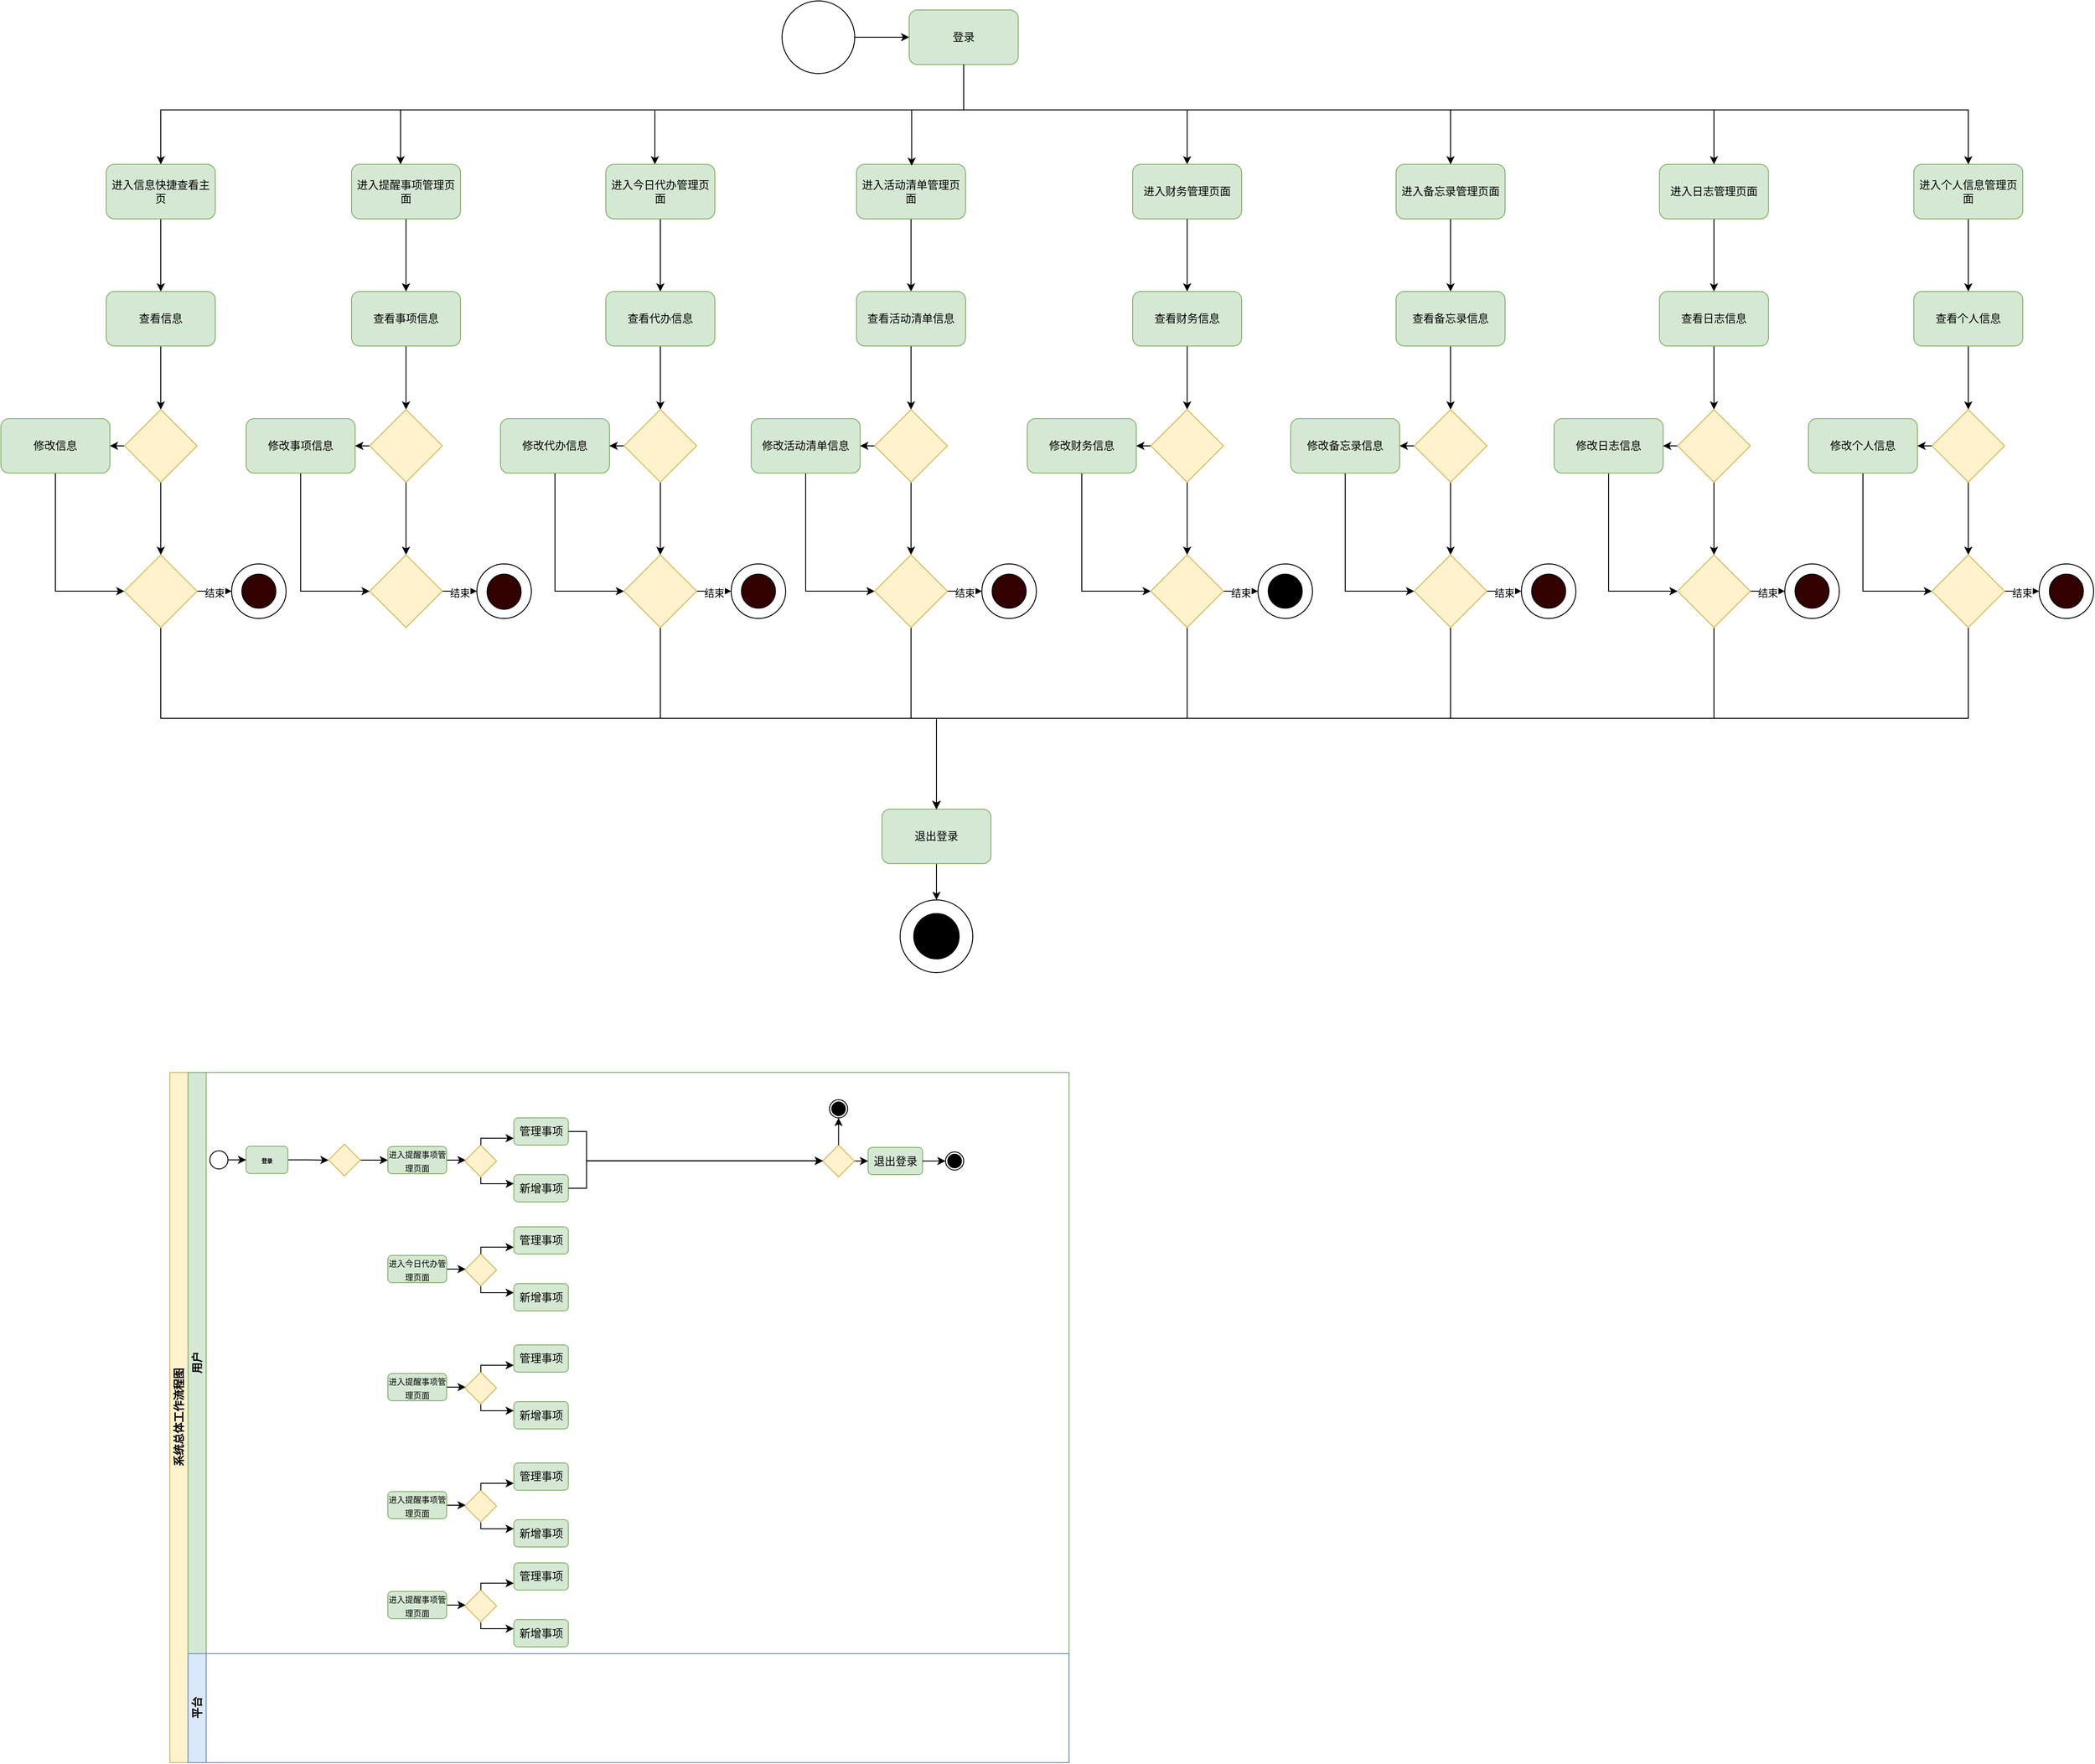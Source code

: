 <mxfile version="24.2.1" type="github">
  <diagram id="prtHgNgQTEPvFCAcTncT" name="Page-1">
    <mxGraphModel dx="656" dy="331" grid="1" gridSize="10" guides="1" tooltips="1" connect="0" arrows="1" fold="1" page="1" pageScale="1" pageWidth="827" pageHeight="1169" math="0" shadow="0">
      <root>
        <mxCell id="0" />
        <mxCell id="1" parent="0" />
        <mxCell id="wS6vwOR5j8B-GNVdcnLV-2" value="&lt;span style=&quot;color: rgb(38, 38, 38); font-family: &amp;quot;Chinese Quote&amp;quot;, -apple-system, BlinkMacSystemFont, &amp;quot;Segoe UI&amp;quot;, Roboto, &amp;quot;PingFang SC&amp;quot;, &amp;quot;Hiragino Sans GB&amp;quot;, &amp;quot;Microsoft YaHei&amp;quot;, &amp;quot;Helvetica Neue&amp;quot;, Helvetica, Arial, sans-serif; font-size: 14px; font-style: normal; font-variant-ligatures: normal; font-variant-caps: normal; font-weight: 400; letter-spacing: normal; orphans: 2; text-align: start; text-indent: 0px; text-transform: none; widows: 2; word-spacing: 0px; -webkit-text-stroke-width: 0px; white-space: normal; text-decoration-thickness: initial; text-decoration-style: initial; text-decoration-color: initial; display: inline !important; float: none;&quot;&gt;&lt;/span&gt;" style="text;whiteSpace=wrap;html=1;" parent="1" vertex="1">
          <mxGeometry x="670" y="140" width="30" height="20" as="geometry" />
        </mxCell>
        <mxCell id="wS6vwOR5j8B-GNVdcnLV-8" value="" style="edgeStyle=orthogonalEdgeStyle;rounded=0;orthogonalLoop=1;jettySize=auto;html=1;" parent="1" source="wS6vwOR5j8B-GNVdcnLV-4" target="wS6vwOR5j8B-GNVdcnLV-7" edge="1">
          <mxGeometry relative="1" as="geometry" />
        </mxCell>
        <mxCell id="wS6vwOR5j8B-GNVdcnLV-4" value="" style="ellipse;whiteSpace=wrap;html=1;aspect=fixed;" parent="1" vertex="1">
          <mxGeometry x="860" y="40" width="80" height="80" as="geometry" />
        </mxCell>
        <mxCell id="wS6vwOR5j8B-GNVdcnLV-50" style="edgeStyle=orthogonalEdgeStyle;rounded=0;orthogonalLoop=1;jettySize=auto;html=1;exitX=0.5;exitY=1;exitDx=0;exitDy=0;" parent="1" source="wS6vwOR5j8B-GNVdcnLV-7" target="wS6vwOR5j8B-GNVdcnLV-33" edge="1">
          <mxGeometry relative="1" as="geometry">
            <Array as="points">
              <mxPoint x="1060" y="160" />
              <mxPoint x="440" y="160" />
            </Array>
          </mxGeometry>
        </mxCell>
        <mxCell id="wS6vwOR5j8B-GNVdcnLV-180" style="edgeStyle=orthogonalEdgeStyle;rounded=0;orthogonalLoop=1;jettySize=auto;html=1;exitX=0.5;exitY=1;exitDx=0;exitDy=0;" parent="1" source="wS6vwOR5j8B-GNVdcnLV-7" target="wS6vwOR5j8B-GNVdcnLV-9" edge="1">
          <mxGeometry relative="1" as="geometry">
            <Array as="points">
              <mxPoint x="1060" y="160" />
              <mxPoint x="176" y="160" />
            </Array>
          </mxGeometry>
        </mxCell>
        <mxCell id="6IFdjQp1csUlXMz1_ElO-15" style="edgeStyle=orthogonalEdgeStyle;rounded=0;orthogonalLoop=1;jettySize=auto;html=1;" parent="1" source="wS6vwOR5j8B-GNVdcnLV-7" target="wS6vwOR5j8B-GNVdcnLV-147" edge="1">
          <mxGeometry relative="1" as="geometry">
            <Array as="points">
              <mxPoint x="1060" y="160" />
              <mxPoint x="720" y="160" />
            </Array>
          </mxGeometry>
        </mxCell>
        <mxCell id="6IFdjQp1csUlXMz1_ElO-17" style="edgeStyle=orthogonalEdgeStyle;rounded=0;orthogonalLoop=1;jettySize=auto;html=1;" parent="1" source="wS6vwOR5j8B-GNVdcnLV-7" target="wS6vwOR5j8B-GNVdcnLV-150" edge="1">
          <mxGeometry relative="1" as="geometry">
            <Array as="points">
              <mxPoint x="1060" y="160" />
              <mxPoint x="1306" y="160" />
            </Array>
          </mxGeometry>
        </mxCell>
        <mxCell id="6IFdjQp1csUlXMz1_ElO-18" style="edgeStyle=orthogonalEdgeStyle;rounded=0;orthogonalLoop=1;jettySize=auto;html=1;" parent="1" source="wS6vwOR5j8B-GNVdcnLV-7" target="wS6vwOR5j8B-GNVdcnLV-151" edge="1">
          <mxGeometry relative="1" as="geometry">
            <Array as="points">
              <mxPoint x="1060" y="160" />
              <mxPoint x="1596" y="160" />
            </Array>
          </mxGeometry>
        </mxCell>
        <mxCell id="6IFdjQp1csUlXMz1_ElO-19" style="edgeStyle=orthogonalEdgeStyle;rounded=0;orthogonalLoop=1;jettySize=auto;html=1;" parent="1" source="wS6vwOR5j8B-GNVdcnLV-7" target="wS6vwOR5j8B-GNVdcnLV-152" edge="1">
          <mxGeometry relative="1" as="geometry">
            <Array as="points">
              <mxPoint x="1060" y="160" />
              <mxPoint x="1886" y="160" />
            </Array>
          </mxGeometry>
        </mxCell>
        <mxCell id="6IFdjQp1csUlXMz1_ElO-20" style="edgeStyle=orthogonalEdgeStyle;rounded=0;orthogonalLoop=1;jettySize=auto;html=1;" parent="1" source="wS6vwOR5j8B-GNVdcnLV-7" target="wS6vwOR5j8B-GNVdcnLV-153" edge="1">
          <mxGeometry relative="1" as="geometry">
            <Array as="points">
              <mxPoint x="1060" y="160" />
              <mxPoint x="2166" y="160" />
            </Array>
          </mxGeometry>
        </mxCell>
        <mxCell id="wS6vwOR5j8B-GNVdcnLV-7" value="登录" style="rounded=1;whiteSpace=wrap;html=1;fillColor=#d5e8d4;strokeColor=#82b366;" parent="1" vertex="1">
          <mxGeometry x="1000" y="50" width="120" height="60" as="geometry" />
        </mxCell>
        <mxCell id="wS6vwOR5j8B-GNVdcnLV-12" value="" style="edgeStyle=orthogonalEdgeStyle;rounded=0;orthogonalLoop=1;jettySize=auto;html=1;" parent="1" source="wS6vwOR5j8B-GNVdcnLV-9" target="wS6vwOR5j8B-GNVdcnLV-11" edge="1">
          <mxGeometry relative="1" as="geometry" />
        </mxCell>
        <mxCell id="wS6vwOR5j8B-GNVdcnLV-9" value="进入信息快捷查看主页" style="rounded=1;whiteSpace=wrap;html=1;fillColor=#d5e8d4;strokeColor=#82b366;" parent="1" vertex="1">
          <mxGeometry x="116" y="220" width="120" height="60" as="geometry" />
        </mxCell>
        <mxCell id="wS6vwOR5j8B-GNVdcnLV-22" value="" style="edgeStyle=orthogonalEdgeStyle;rounded=0;orthogonalLoop=1;jettySize=auto;html=1;entryX=0.5;entryY=0;entryDx=0;entryDy=0;" parent="1" source="wS6vwOR5j8B-GNVdcnLV-11" target="wS6vwOR5j8B-GNVdcnLV-30" edge="1">
          <mxGeometry relative="1" as="geometry">
            <mxPoint x="176" y="490" as="targetPoint" />
          </mxGeometry>
        </mxCell>
        <mxCell id="wS6vwOR5j8B-GNVdcnLV-11" value="查看信息" style="whiteSpace=wrap;html=1;rounded=1;fillColor=#d5e8d4;strokeColor=#82b366;" parent="1" vertex="1">
          <mxGeometry x="116" y="360" width="120" height="60" as="geometry" />
        </mxCell>
        <mxCell id="6IFdjQp1csUlXMz1_ElO-2" value="" style="edgeStyle=orthogonalEdgeStyle;rounded=0;orthogonalLoop=1;jettySize=auto;html=1;" parent="1" source="wS6vwOR5j8B-GNVdcnLV-30" target="6IFdjQp1csUlXMz1_ElO-1" edge="1">
          <mxGeometry relative="1" as="geometry" />
        </mxCell>
        <mxCell id="6IFdjQp1csUlXMz1_ElO-6" value="" style="edgeStyle=orthogonalEdgeStyle;rounded=0;orthogonalLoop=1;jettySize=auto;html=1;" parent="1" source="wS6vwOR5j8B-GNVdcnLV-30" target="wS6vwOR5j8B-GNVdcnLV-175" edge="1">
          <mxGeometry relative="1" as="geometry" />
        </mxCell>
        <mxCell id="wS6vwOR5j8B-GNVdcnLV-30" value="" style="rhombus;whiteSpace=wrap;html=1;fillColor=#fff2cc;strokeColor=#d6b656;" parent="1" vertex="1">
          <mxGeometry x="136" y="490" width="80" height="80" as="geometry" />
        </mxCell>
        <mxCell id="6IFdjQp1csUlXMz1_ElO-128" value="" style="edgeStyle=orthogonalEdgeStyle;rounded=0;orthogonalLoop=1;jettySize=auto;html=1;" parent="1" source="wS6vwOR5j8B-GNVdcnLV-33" target="6IFdjQp1csUlXMz1_ElO-22" edge="1">
          <mxGeometry relative="1" as="geometry" />
        </mxCell>
        <mxCell id="wS6vwOR5j8B-GNVdcnLV-33" value="进入提醒事项管理页面" style="rounded=1;whiteSpace=wrap;html=1;fillColor=#d5e8d4;strokeColor=#82b366;" parent="1" vertex="1">
          <mxGeometry x="386" y="220" width="120" height="60" as="geometry" />
        </mxCell>
        <mxCell id="6IFdjQp1csUlXMz1_ElO-129" value="" style="edgeStyle=orthogonalEdgeStyle;rounded=0;orthogonalLoop=1;jettySize=auto;html=1;" parent="1" source="wS6vwOR5j8B-GNVdcnLV-147" target="6IFdjQp1csUlXMz1_ElO-44" edge="1">
          <mxGeometry relative="1" as="geometry" />
        </mxCell>
        <mxCell id="wS6vwOR5j8B-GNVdcnLV-147" value="进入今日代办管理页面" style="rounded=1;whiteSpace=wrap;html=1;fillColor=#d5e8d4;strokeColor=#82b366;" parent="1" vertex="1">
          <mxGeometry x="666" y="220" width="120" height="60" as="geometry" />
        </mxCell>
        <mxCell id="6IFdjQp1csUlXMz1_ElO-130" value="" style="edgeStyle=orthogonalEdgeStyle;rounded=0;orthogonalLoop=1;jettySize=auto;html=1;" parent="1" source="wS6vwOR5j8B-GNVdcnLV-149" target="6IFdjQp1csUlXMz1_ElO-57" edge="1">
          <mxGeometry relative="1" as="geometry" />
        </mxCell>
        <mxCell id="wS6vwOR5j8B-GNVdcnLV-149" value="进入活动清单管理页面" style="rounded=1;whiteSpace=wrap;html=1;fillColor=#d5e8d4;strokeColor=#82b366;" parent="1" vertex="1">
          <mxGeometry x="942" y="220" width="120" height="60" as="geometry" />
        </mxCell>
        <mxCell id="6IFdjQp1csUlXMz1_ElO-131" value="" style="edgeStyle=orthogonalEdgeStyle;rounded=0;orthogonalLoop=1;jettySize=auto;html=1;" parent="1" source="wS6vwOR5j8B-GNVdcnLV-150" target="6IFdjQp1csUlXMz1_ElO-70" edge="1">
          <mxGeometry relative="1" as="geometry" />
        </mxCell>
        <mxCell id="wS6vwOR5j8B-GNVdcnLV-150" value="进入财务管理页面" style="rounded=1;whiteSpace=wrap;html=1;fillColor=#d5e8d4;strokeColor=#82b366;" parent="1" vertex="1">
          <mxGeometry x="1246" y="220" width="120" height="60" as="geometry" />
        </mxCell>
        <mxCell id="6IFdjQp1csUlXMz1_ElO-132" value="" style="edgeStyle=orthogonalEdgeStyle;rounded=0;orthogonalLoop=1;jettySize=auto;html=1;" parent="1" source="wS6vwOR5j8B-GNVdcnLV-151" target="6IFdjQp1csUlXMz1_ElO-83" edge="1">
          <mxGeometry relative="1" as="geometry" />
        </mxCell>
        <mxCell id="wS6vwOR5j8B-GNVdcnLV-151" value="进入备忘录管理页面" style="rounded=1;whiteSpace=wrap;html=1;fillColor=#d5e8d4;strokeColor=#82b366;" parent="1" vertex="1">
          <mxGeometry x="1536" y="220" width="120" height="60" as="geometry" />
        </mxCell>
        <mxCell id="6IFdjQp1csUlXMz1_ElO-133" value="" style="edgeStyle=orthogonalEdgeStyle;rounded=0;orthogonalLoop=1;jettySize=auto;html=1;" parent="1" source="wS6vwOR5j8B-GNVdcnLV-152" target="6IFdjQp1csUlXMz1_ElO-96" edge="1">
          <mxGeometry relative="1" as="geometry" />
        </mxCell>
        <mxCell id="wS6vwOR5j8B-GNVdcnLV-152" value="进入日志管理页面" style="rounded=1;whiteSpace=wrap;html=1;fillColor=#d5e8d4;strokeColor=#82b366;" parent="1" vertex="1">
          <mxGeometry x="1826" y="220" width="120" height="60" as="geometry" />
        </mxCell>
        <mxCell id="6IFdjQp1csUlXMz1_ElO-134" value="" style="edgeStyle=orthogonalEdgeStyle;rounded=0;orthogonalLoop=1;jettySize=auto;html=1;" parent="1" source="wS6vwOR5j8B-GNVdcnLV-153" target="6IFdjQp1csUlXMz1_ElO-109" edge="1">
          <mxGeometry relative="1" as="geometry" />
        </mxCell>
        <mxCell id="wS6vwOR5j8B-GNVdcnLV-153" value="进入个人信息管理页面" style="rounded=1;whiteSpace=wrap;html=1;fillColor=#d5e8d4;strokeColor=#82b366;" parent="1" vertex="1">
          <mxGeometry x="2106" y="220" width="120" height="60" as="geometry" />
        </mxCell>
        <mxCell id="wS6vwOR5j8B-GNVdcnLV-158" value="" style="edgeStyle=orthogonalEdgeStyle;rounded=0;orthogonalLoop=1;jettySize=auto;html=1;entryX=0.5;entryY=0;entryDx=0;entryDy=0;" parent="1" source="wS6vwOR5j8B-GNVdcnLV-154" target="wS6vwOR5j8B-GNVdcnLV-156" edge="1">
          <mxGeometry relative="1" as="geometry" />
        </mxCell>
        <mxCell id="wS6vwOR5j8B-GNVdcnLV-154" value="退出登录" style="rounded=1;whiteSpace=wrap;html=1;fillColor=#d5e8d4;strokeColor=#82b366;" parent="1" vertex="1">
          <mxGeometry x="970" y="930" width="120" height="60" as="geometry" />
        </mxCell>
        <mxCell id="wS6vwOR5j8B-GNVdcnLV-155" value="" style="group" parent="1" vertex="1" connectable="0">
          <mxGeometry x="990" y="1030" width="80" height="80" as="geometry" />
        </mxCell>
        <mxCell id="wS6vwOR5j8B-GNVdcnLV-156" value="" style="ellipse;whiteSpace=wrap;html=1;rounded=1;" parent="wS6vwOR5j8B-GNVdcnLV-155" vertex="1">
          <mxGeometry width="80" height="80" as="geometry" />
        </mxCell>
        <mxCell id="wS6vwOR5j8B-GNVdcnLV-157" value="" style="ellipse;whiteSpace=wrap;html=1;rounded=1;fillColor=#000000;" parent="wS6vwOR5j8B-GNVdcnLV-155" vertex="1">
          <mxGeometry x="15" y="15" width="50" height="50" as="geometry" />
        </mxCell>
        <mxCell id="wS6vwOR5j8B-GNVdcnLV-174" value="" style="edgeStyle=orthogonalEdgeStyle;rounded=0;orthogonalLoop=1;jettySize=auto;html=1;" parent="1" source="wS6vwOR5j8B-GNVdcnLV-175" target="wS6vwOR5j8B-GNVdcnLV-176" edge="1">
          <mxGeometry relative="1" as="geometry" />
        </mxCell>
        <mxCell id="wS6vwOR5j8B-GNVdcnLV-182" value="结束" style="edgeLabel;html=1;align=center;verticalAlign=middle;resizable=0;points=[];" parent="wS6vwOR5j8B-GNVdcnLV-174" vertex="1" connectable="0">
          <mxGeometry x="-0.11" y="-2" relative="1" as="geometry">
            <mxPoint as="offset" />
          </mxGeometry>
        </mxCell>
        <mxCell id="wS6vwOR5j8B-GNVdcnLV-179" style="edgeStyle=orthogonalEdgeStyle;rounded=0;orthogonalLoop=1;jettySize=auto;html=1;exitX=0.5;exitY=1;exitDx=0;exitDy=0;" parent="1" source="wS6vwOR5j8B-GNVdcnLV-175" target="wS6vwOR5j8B-GNVdcnLV-154" edge="1">
          <mxGeometry relative="1" as="geometry">
            <mxPoint x="176" y="850" as="sourcePoint" />
          </mxGeometry>
        </mxCell>
        <mxCell id="6IFdjQp1csUlXMz1_ElO-13" style="edgeStyle=orthogonalEdgeStyle;rounded=0;orthogonalLoop=1;jettySize=auto;html=1;startArrow=classic;startFill=1;endArrow=none;endFill=0;" parent="1" source="wS6vwOR5j8B-GNVdcnLV-175" target="6IFdjQp1csUlXMz1_ElO-1" edge="1">
          <mxGeometry relative="1" as="geometry" />
        </mxCell>
        <mxCell id="wS6vwOR5j8B-GNVdcnLV-175" value="" style="rhombus;whiteSpace=wrap;html=1;fillColor=#fff2cc;strokeColor=#d6b656;" parent="1" vertex="1">
          <mxGeometry x="136" y="650" width="80" height="80" as="geometry" />
        </mxCell>
        <mxCell id="wS6vwOR5j8B-GNVdcnLV-176" value="" style="group;movable=1;resizable=1;rotatable=1;deletable=1;editable=1;locked=0;connectable=1;" parent="1" vertex="1" connectable="0">
          <mxGeometry x="254" y="660" width="60" height="60" as="geometry" />
        </mxCell>
        <mxCell id="wS6vwOR5j8B-GNVdcnLV-177" value="" style="ellipse;whiteSpace=wrap;html=1;rounded=1;movable=0;resizable=0;rotatable=0;deletable=0;editable=0;locked=1;connectable=0;" parent="wS6vwOR5j8B-GNVdcnLV-176" vertex="1">
          <mxGeometry width="60" height="60" as="geometry" />
        </mxCell>
        <mxCell id="wS6vwOR5j8B-GNVdcnLV-178" value="" style="ellipse;whiteSpace=wrap;html=1;rounded=1;movable=1;resizable=1;rotatable=1;deletable=1;editable=1;locked=0;connectable=1;fillColor=#330000;" parent="wS6vwOR5j8B-GNVdcnLV-176" vertex="1">
          <mxGeometry x="11.25" y="11.25" width="37.5" height="37.5" as="geometry" />
        </mxCell>
        <mxCell id="6IFdjQp1csUlXMz1_ElO-1" value="修改信息" style="rounded=1;whiteSpace=wrap;html=1;fillColor=#d5e8d4;strokeColor=#82b366;" parent="1" vertex="1">
          <mxGeometry y="500" width="120" height="60" as="geometry" />
        </mxCell>
        <mxCell id="6IFdjQp1csUlXMz1_ElO-16" style="edgeStyle=orthogonalEdgeStyle;rounded=0;orthogonalLoop=1;jettySize=auto;html=1;entryX=0.506;entryY=0.026;entryDx=0;entryDy=0;entryPerimeter=0;" parent="1" source="wS6vwOR5j8B-GNVdcnLV-7" target="wS6vwOR5j8B-GNVdcnLV-149" edge="1">
          <mxGeometry relative="1" as="geometry">
            <Array as="points">
              <mxPoint x="1060" y="160" />
              <mxPoint x="1003" y="160" />
            </Array>
          </mxGeometry>
        </mxCell>
        <mxCell id="6IFdjQp1csUlXMz1_ElO-21" value="" style="edgeStyle=orthogonalEdgeStyle;rounded=0;orthogonalLoop=1;jettySize=auto;html=1;entryX=0.5;entryY=0;entryDx=0;entryDy=0;" parent="1" source="6IFdjQp1csUlXMz1_ElO-22" target="6IFdjQp1csUlXMz1_ElO-25" edge="1">
          <mxGeometry relative="1" as="geometry">
            <mxPoint x="446" y="490" as="targetPoint" />
          </mxGeometry>
        </mxCell>
        <mxCell id="6IFdjQp1csUlXMz1_ElO-22" value="查看事项信息" style="whiteSpace=wrap;html=1;rounded=1;fillColor=#d5e8d4;strokeColor=#82b366;" parent="1" vertex="1">
          <mxGeometry x="386" y="360" width="120" height="60" as="geometry" />
        </mxCell>
        <mxCell id="6IFdjQp1csUlXMz1_ElO-23" value="" style="edgeStyle=orthogonalEdgeStyle;rounded=0;orthogonalLoop=1;jettySize=auto;html=1;" parent="1" source="6IFdjQp1csUlXMz1_ElO-25" target="6IFdjQp1csUlXMz1_ElO-33" edge="1">
          <mxGeometry relative="1" as="geometry" />
        </mxCell>
        <mxCell id="6IFdjQp1csUlXMz1_ElO-24" value="" style="edgeStyle=orthogonalEdgeStyle;rounded=0;orthogonalLoop=1;jettySize=auto;html=1;" parent="1" source="6IFdjQp1csUlXMz1_ElO-25" target="6IFdjQp1csUlXMz1_ElO-29" edge="1">
          <mxGeometry relative="1" as="geometry" />
        </mxCell>
        <mxCell id="6IFdjQp1csUlXMz1_ElO-25" value="" style="rhombus;whiteSpace=wrap;html=1;fillColor=#fff2cc;strokeColor=#d6b656;" parent="1" vertex="1">
          <mxGeometry x="406" y="490" width="80" height="80" as="geometry" />
        </mxCell>
        <mxCell id="6IFdjQp1csUlXMz1_ElO-26" value="" style="edgeStyle=orthogonalEdgeStyle;rounded=0;orthogonalLoop=1;jettySize=auto;html=1;" parent="1" source="6IFdjQp1csUlXMz1_ElO-29" target="6IFdjQp1csUlXMz1_ElO-30" edge="1">
          <mxGeometry relative="1" as="geometry" />
        </mxCell>
        <mxCell id="6IFdjQp1csUlXMz1_ElO-27" value="结束" style="edgeLabel;html=1;align=center;verticalAlign=middle;resizable=0;points=[];" parent="6IFdjQp1csUlXMz1_ElO-26" vertex="1" connectable="0">
          <mxGeometry x="-0.11" y="-2" relative="1" as="geometry">
            <mxPoint as="offset" />
          </mxGeometry>
        </mxCell>
        <mxCell id="6IFdjQp1csUlXMz1_ElO-28" style="edgeStyle=orthogonalEdgeStyle;rounded=0;orthogonalLoop=1;jettySize=auto;html=1;startArrow=classic;startFill=1;endArrow=none;endFill=0;" parent="1" source="6IFdjQp1csUlXMz1_ElO-29" target="6IFdjQp1csUlXMz1_ElO-33" edge="1">
          <mxGeometry relative="1" as="geometry" />
        </mxCell>
        <mxCell id="6IFdjQp1csUlXMz1_ElO-29" value="" style="rhombus;whiteSpace=wrap;html=1;fillColor=#fff2cc;strokeColor=#d6b656;" parent="1" vertex="1">
          <mxGeometry x="406" y="650" width="80" height="80" as="geometry" />
        </mxCell>
        <mxCell id="6IFdjQp1csUlXMz1_ElO-30" value="" style="group;movable=1;resizable=1;rotatable=1;deletable=1;editable=1;locked=0;connectable=1;" parent="1" vertex="1" connectable="0">
          <mxGeometry x="524" y="660" width="60" height="60" as="geometry" />
        </mxCell>
        <mxCell id="6IFdjQp1csUlXMz1_ElO-31" value="" style="ellipse;whiteSpace=wrap;html=1;rounded=1;movable=0;resizable=0;rotatable=0;deletable=0;editable=0;locked=1;connectable=0;" parent="6IFdjQp1csUlXMz1_ElO-30" vertex="1">
          <mxGeometry width="60" height="60" as="geometry" />
        </mxCell>
        <mxCell id="6IFdjQp1csUlXMz1_ElO-32" value="" style="ellipse;whiteSpace=wrap;html=1;rounded=1;movable=1;resizable=1;rotatable=1;deletable=1;editable=1;locked=0;connectable=1;fillColor=#330000;" parent="6IFdjQp1csUlXMz1_ElO-30" vertex="1">
          <mxGeometry x="11.25" y="11.25" width="37.5" height="38.75" as="geometry" />
        </mxCell>
        <mxCell id="6IFdjQp1csUlXMz1_ElO-33" value="修改事项信息" style="rounded=1;whiteSpace=wrap;html=1;fillColor=#d5e8d4;strokeColor=#82b366;" parent="1" vertex="1">
          <mxGeometry x="270" y="500" width="120" height="60" as="geometry" />
        </mxCell>
        <mxCell id="6IFdjQp1csUlXMz1_ElO-43" value="" style="edgeStyle=orthogonalEdgeStyle;rounded=0;orthogonalLoop=1;jettySize=auto;html=1;entryX=0.5;entryY=0;entryDx=0;entryDy=0;" parent="1" source="6IFdjQp1csUlXMz1_ElO-44" target="6IFdjQp1csUlXMz1_ElO-47" edge="1">
          <mxGeometry relative="1" as="geometry">
            <mxPoint x="726" y="490" as="targetPoint" />
          </mxGeometry>
        </mxCell>
        <mxCell id="6IFdjQp1csUlXMz1_ElO-44" value="查看&lt;span style=&quot;background-color: initial;&quot;&gt;代办信息&lt;/span&gt;" style="whiteSpace=wrap;html=1;rounded=1;fillColor=#d5e8d4;strokeColor=#82b366;" parent="1" vertex="1">
          <mxGeometry x="666" y="360" width="120" height="60" as="geometry" />
        </mxCell>
        <mxCell id="6IFdjQp1csUlXMz1_ElO-45" value="" style="edgeStyle=orthogonalEdgeStyle;rounded=0;orthogonalLoop=1;jettySize=auto;html=1;" parent="1" source="6IFdjQp1csUlXMz1_ElO-47" target="6IFdjQp1csUlXMz1_ElO-55" edge="1">
          <mxGeometry relative="1" as="geometry" />
        </mxCell>
        <mxCell id="6IFdjQp1csUlXMz1_ElO-46" value="" style="edgeStyle=orthogonalEdgeStyle;rounded=0;orthogonalLoop=1;jettySize=auto;html=1;" parent="1" source="6IFdjQp1csUlXMz1_ElO-47" target="6IFdjQp1csUlXMz1_ElO-51" edge="1">
          <mxGeometry relative="1" as="geometry" />
        </mxCell>
        <mxCell id="6IFdjQp1csUlXMz1_ElO-47" value="" style="rhombus;whiteSpace=wrap;html=1;fillColor=#fff2cc;strokeColor=#d6b656;" parent="1" vertex="1">
          <mxGeometry x="686" y="490" width="80" height="80" as="geometry" />
        </mxCell>
        <mxCell id="6IFdjQp1csUlXMz1_ElO-48" value="" style="edgeStyle=orthogonalEdgeStyle;rounded=0;orthogonalLoop=1;jettySize=auto;html=1;" parent="1" source="6IFdjQp1csUlXMz1_ElO-51" target="6IFdjQp1csUlXMz1_ElO-52" edge="1">
          <mxGeometry relative="1" as="geometry" />
        </mxCell>
        <mxCell id="6IFdjQp1csUlXMz1_ElO-49" value="结束" style="edgeLabel;html=1;align=center;verticalAlign=middle;resizable=0;points=[];" parent="6IFdjQp1csUlXMz1_ElO-48" vertex="1" connectable="0">
          <mxGeometry x="-0.11" y="-2" relative="1" as="geometry">
            <mxPoint as="offset" />
          </mxGeometry>
        </mxCell>
        <mxCell id="6IFdjQp1csUlXMz1_ElO-50" style="edgeStyle=orthogonalEdgeStyle;rounded=0;orthogonalLoop=1;jettySize=auto;html=1;startArrow=classic;startFill=1;endArrow=none;endFill=0;" parent="1" source="6IFdjQp1csUlXMz1_ElO-51" target="6IFdjQp1csUlXMz1_ElO-55" edge="1">
          <mxGeometry relative="1" as="geometry" />
        </mxCell>
        <mxCell id="6IFdjQp1csUlXMz1_ElO-122" style="edgeStyle=orthogonalEdgeStyle;rounded=0;orthogonalLoop=1;jettySize=auto;html=1;" parent="1" source="6IFdjQp1csUlXMz1_ElO-51" target="wS6vwOR5j8B-GNVdcnLV-154" edge="1">
          <mxGeometry relative="1" as="geometry">
            <Array as="points">
              <mxPoint x="726" y="830" />
              <mxPoint x="1030" y="830" />
            </Array>
          </mxGeometry>
        </mxCell>
        <mxCell id="6IFdjQp1csUlXMz1_ElO-51" value="" style="rhombus;whiteSpace=wrap;html=1;fillColor=#fff2cc;strokeColor=#d6b656;" parent="1" vertex="1">
          <mxGeometry x="686" y="650" width="80" height="80" as="geometry" />
        </mxCell>
        <mxCell id="6IFdjQp1csUlXMz1_ElO-52" value="" style="group;movable=1;resizable=1;rotatable=1;deletable=1;editable=1;locked=0;connectable=1;" parent="1" vertex="1" connectable="0">
          <mxGeometry x="804" y="660" width="60" height="60" as="geometry" />
        </mxCell>
        <mxCell id="6IFdjQp1csUlXMz1_ElO-53" value="" style="ellipse;whiteSpace=wrap;html=1;rounded=1;movable=0;resizable=0;rotatable=0;deletable=0;editable=0;locked=1;connectable=0;" parent="6IFdjQp1csUlXMz1_ElO-52" vertex="1">
          <mxGeometry width="60" height="60" as="geometry" />
        </mxCell>
        <mxCell id="6IFdjQp1csUlXMz1_ElO-54" value="" style="ellipse;whiteSpace=wrap;html=1;rounded=1;movable=1;resizable=1;rotatable=1;deletable=1;editable=1;locked=0;connectable=1;fillColor=#330000;" parent="6IFdjQp1csUlXMz1_ElO-52" vertex="1">
          <mxGeometry x="11.25" y="11.25" width="37.5" height="37.5" as="geometry" />
        </mxCell>
        <mxCell id="6IFdjQp1csUlXMz1_ElO-55" value="修改代办信息" style="rounded=1;whiteSpace=wrap;html=1;fillColor=#d5e8d4;strokeColor=#82b366;" parent="1" vertex="1">
          <mxGeometry x="550" y="500" width="120" height="60" as="geometry" />
        </mxCell>
        <mxCell id="6IFdjQp1csUlXMz1_ElO-56" value="" style="edgeStyle=orthogonalEdgeStyle;rounded=0;orthogonalLoop=1;jettySize=auto;html=1;entryX=0.5;entryY=0;entryDx=0;entryDy=0;" parent="1" source="6IFdjQp1csUlXMz1_ElO-57" target="6IFdjQp1csUlXMz1_ElO-60" edge="1">
          <mxGeometry relative="1" as="geometry">
            <mxPoint x="1002" y="490" as="targetPoint" />
          </mxGeometry>
        </mxCell>
        <mxCell id="6IFdjQp1csUlXMz1_ElO-57" value="查看活动清单信息" style="whiteSpace=wrap;html=1;rounded=1;fillColor=#d5e8d4;strokeColor=#82b366;" parent="1" vertex="1">
          <mxGeometry x="942" y="360" width="120" height="60" as="geometry" />
        </mxCell>
        <mxCell id="6IFdjQp1csUlXMz1_ElO-58" value="" style="edgeStyle=orthogonalEdgeStyle;rounded=0;orthogonalLoop=1;jettySize=auto;html=1;" parent="1" source="6IFdjQp1csUlXMz1_ElO-60" target="6IFdjQp1csUlXMz1_ElO-68" edge="1">
          <mxGeometry relative="1" as="geometry" />
        </mxCell>
        <mxCell id="6IFdjQp1csUlXMz1_ElO-59" value="" style="edgeStyle=orthogonalEdgeStyle;rounded=0;orthogonalLoop=1;jettySize=auto;html=1;" parent="1" source="6IFdjQp1csUlXMz1_ElO-60" target="6IFdjQp1csUlXMz1_ElO-64" edge="1">
          <mxGeometry relative="1" as="geometry" />
        </mxCell>
        <mxCell id="6IFdjQp1csUlXMz1_ElO-60" value="" style="rhombus;whiteSpace=wrap;html=1;fillColor=#fff2cc;strokeColor=#d6b656;" parent="1" vertex="1">
          <mxGeometry x="962" y="490" width="80" height="80" as="geometry" />
        </mxCell>
        <mxCell id="6IFdjQp1csUlXMz1_ElO-61" value="" style="edgeStyle=orthogonalEdgeStyle;rounded=0;orthogonalLoop=1;jettySize=auto;html=1;" parent="1" source="6IFdjQp1csUlXMz1_ElO-64" target="6IFdjQp1csUlXMz1_ElO-65" edge="1">
          <mxGeometry relative="1" as="geometry" />
        </mxCell>
        <mxCell id="6IFdjQp1csUlXMz1_ElO-62" value="结束" style="edgeLabel;html=1;align=center;verticalAlign=middle;resizable=0;points=[];" parent="6IFdjQp1csUlXMz1_ElO-61" vertex="1" connectable="0">
          <mxGeometry x="-0.11" y="-2" relative="1" as="geometry">
            <mxPoint as="offset" />
          </mxGeometry>
        </mxCell>
        <mxCell id="6IFdjQp1csUlXMz1_ElO-63" style="edgeStyle=orthogonalEdgeStyle;rounded=0;orthogonalLoop=1;jettySize=auto;html=1;startArrow=classic;startFill=1;endArrow=none;endFill=0;" parent="1" source="6IFdjQp1csUlXMz1_ElO-64" target="6IFdjQp1csUlXMz1_ElO-68" edge="1">
          <mxGeometry relative="1" as="geometry" />
        </mxCell>
        <mxCell id="6IFdjQp1csUlXMz1_ElO-123" style="edgeStyle=orthogonalEdgeStyle;rounded=0;orthogonalLoop=1;jettySize=auto;html=1;" parent="1" source="6IFdjQp1csUlXMz1_ElO-64" target="wS6vwOR5j8B-GNVdcnLV-154" edge="1">
          <mxGeometry relative="1" as="geometry" />
        </mxCell>
        <mxCell id="6IFdjQp1csUlXMz1_ElO-64" value="" style="rhombus;whiteSpace=wrap;html=1;fillColor=#fff2cc;strokeColor=#d6b656;" parent="1" vertex="1">
          <mxGeometry x="962" y="650" width="80" height="80" as="geometry" />
        </mxCell>
        <mxCell id="6IFdjQp1csUlXMz1_ElO-65" value="" style="group;movable=1;resizable=1;rotatable=1;deletable=1;editable=1;locked=0;connectable=1;" parent="1" vertex="1" connectable="0">
          <mxGeometry x="1080" y="660" width="60" height="60" as="geometry" />
        </mxCell>
        <mxCell id="6IFdjQp1csUlXMz1_ElO-66" value="" style="ellipse;whiteSpace=wrap;html=1;rounded=1;movable=0;resizable=0;rotatable=0;deletable=0;editable=0;locked=1;connectable=0;" parent="6IFdjQp1csUlXMz1_ElO-65" vertex="1">
          <mxGeometry width="60" height="60" as="geometry" />
        </mxCell>
        <mxCell id="6IFdjQp1csUlXMz1_ElO-67" value="" style="ellipse;whiteSpace=wrap;html=1;rounded=1;movable=1;resizable=1;rotatable=1;deletable=1;editable=1;locked=0;connectable=1;fillColor=#330000;" parent="6IFdjQp1csUlXMz1_ElO-65" vertex="1">
          <mxGeometry x="11.25" y="11.25" width="37.5" height="37.5" as="geometry" />
        </mxCell>
        <mxCell id="6IFdjQp1csUlXMz1_ElO-68" value="修改活动清单信息" style="rounded=1;whiteSpace=wrap;html=1;fillColor=#d5e8d4;strokeColor=#82b366;" parent="1" vertex="1">
          <mxGeometry x="826" y="500" width="120" height="60" as="geometry" />
        </mxCell>
        <mxCell id="6IFdjQp1csUlXMz1_ElO-69" value="" style="edgeStyle=orthogonalEdgeStyle;rounded=0;orthogonalLoop=1;jettySize=auto;html=1;entryX=0.5;entryY=0;entryDx=0;entryDy=0;" parent="1" source="6IFdjQp1csUlXMz1_ElO-70" target="6IFdjQp1csUlXMz1_ElO-73" edge="1">
          <mxGeometry relative="1" as="geometry">
            <mxPoint x="1306" y="490" as="targetPoint" />
          </mxGeometry>
        </mxCell>
        <mxCell id="6IFdjQp1csUlXMz1_ElO-70" value="查看财务信息" style="whiteSpace=wrap;html=1;rounded=1;fillColor=#d5e8d4;strokeColor=#82b366;" parent="1" vertex="1">
          <mxGeometry x="1246" y="360" width="120" height="60" as="geometry" />
        </mxCell>
        <mxCell id="6IFdjQp1csUlXMz1_ElO-71" value="" style="edgeStyle=orthogonalEdgeStyle;rounded=0;orthogonalLoop=1;jettySize=auto;html=1;" parent="1" source="6IFdjQp1csUlXMz1_ElO-73" target="6IFdjQp1csUlXMz1_ElO-81" edge="1">
          <mxGeometry relative="1" as="geometry" />
        </mxCell>
        <mxCell id="6IFdjQp1csUlXMz1_ElO-72" value="" style="edgeStyle=orthogonalEdgeStyle;rounded=0;orthogonalLoop=1;jettySize=auto;html=1;" parent="1" source="6IFdjQp1csUlXMz1_ElO-73" target="6IFdjQp1csUlXMz1_ElO-77" edge="1">
          <mxGeometry relative="1" as="geometry" />
        </mxCell>
        <mxCell id="6IFdjQp1csUlXMz1_ElO-73" value="" style="rhombus;whiteSpace=wrap;html=1;fillColor=#fff2cc;strokeColor=#d6b656;" parent="1" vertex="1">
          <mxGeometry x="1266" y="490" width="80" height="80" as="geometry" />
        </mxCell>
        <mxCell id="6IFdjQp1csUlXMz1_ElO-74" value="" style="edgeStyle=orthogonalEdgeStyle;rounded=0;orthogonalLoop=1;jettySize=auto;html=1;" parent="1" source="6IFdjQp1csUlXMz1_ElO-77" target="6IFdjQp1csUlXMz1_ElO-78" edge="1">
          <mxGeometry relative="1" as="geometry" />
        </mxCell>
        <mxCell id="6IFdjQp1csUlXMz1_ElO-75" value="结束" style="edgeLabel;html=1;align=center;verticalAlign=middle;resizable=0;points=[];" parent="6IFdjQp1csUlXMz1_ElO-74" vertex="1" connectable="0">
          <mxGeometry x="-0.11" y="-2" relative="1" as="geometry">
            <mxPoint as="offset" />
          </mxGeometry>
        </mxCell>
        <mxCell id="6IFdjQp1csUlXMz1_ElO-76" style="edgeStyle=orthogonalEdgeStyle;rounded=0;orthogonalLoop=1;jettySize=auto;html=1;startArrow=classic;startFill=1;endArrow=none;endFill=0;" parent="1" source="6IFdjQp1csUlXMz1_ElO-77" target="6IFdjQp1csUlXMz1_ElO-81" edge="1">
          <mxGeometry relative="1" as="geometry" />
        </mxCell>
        <mxCell id="6IFdjQp1csUlXMz1_ElO-124" style="edgeStyle=orthogonalEdgeStyle;rounded=0;orthogonalLoop=1;jettySize=auto;html=1;" parent="1" source="6IFdjQp1csUlXMz1_ElO-77" target="wS6vwOR5j8B-GNVdcnLV-154" edge="1">
          <mxGeometry relative="1" as="geometry">
            <Array as="points">
              <mxPoint x="1306" y="830" />
              <mxPoint x="1030" y="830" />
            </Array>
          </mxGeometry>
        </mxCell>
        <mxCell id="6IFdjQp1csUlXMz1_ElO-77" value="" style="rhombus;whiteSpace=wrap;html=1;fillColor=#fff2cc;strokeColor=#d6b656;" parent="1" vertex="1">
          <mxGeometry x="1266" y="650" width="80" height="80" as="geometry" />
        </mxCell>
        <mxCell id="6IFdjQp1csUlXMz1_ElO-78" value="" style="group;movable=1;resizable=1;rotatable=1;deletable=1;editable=1;locked=0;connectable=1;" parent="1" vertex="1" connectable="0">
          <mxGeometry x="1384" y="660" width="60" height="60" as="geometry" />
        </mxCell>
        <mxCell id="6IFdjQp1csUlXMz1_ElO-79" value="" style="ellipse;whiteSpace=wrap;html=1;rounded=1;movable=0;resizable=0;rotatable=0;deletable=0;editable=0;locked=1;connectable=0;" parent="6IFdjQp1csUlXMz1_ElO-78" vertex="1">
          <mxGeometry width="60" height="60" as="geometry" />
        </mxCell>
        <mxCell id="6IFdjQp1csUlXMz1_ElO-80" value="" style="ellipse;whiteSpace=wrap;html=1;rounded=1;movable=1;resizable=1;rotatable=1;deletable=1;editable=1;locked=0;connectable=1;fillColor=#000000;" parent="6IFdjQp1csUlXMz1_ElO-78" vertex="1">
          <mxGeometry x="11.25" y="11.25" width="37.5" height="37.5" as="geometry" />
        </mxCell>
        <mxCell id="6IFdjQp1csUlXMz1_ElO-81" value="修改财务信息" style="rounded=1;whiteSpace=wrap;html=1;fillColor=#d5e8d4;strokeColor=#82b366;" parent="1" vertex="1">
          <mxGeometry x="1130" y="500" width="120" height="60" as="geometry" />
        </mxCell>
        <mxCell id="6IFdjQp1csUlXMz1_ElO-82" value="" style="edgeStyle=orthogonalEdgeStyle;rounded=0;orthogonalLoop=1;jettySize=auto;html=1;entryX=0.5;entryY=0;entryDx=0;entryDy=0;" parent="1" source="6IFdjQp1csUlXMz1_ElO-83" target="6IFdjQp1csUlXMz1_ElO-86" edge="1">
          <mxGeometry relative="1" as="geometry">
            <mxPoint x="1596" y="490" as="targetPoint" />
          </mxGeometry>
        </mxCell>
        <mxCell id="6IFdjQp1csUlXMz1_ElO-83" value="查看备忘录信息" style="whiteSpace=wrap;html=1;rounded=1;fillColor=#d5e8d4;strokeColor=#82b366;" parent="1" vertex="1">
          <mxGeometry x="1536" y="360" width="120" height="60" as="geometry" />
        </mxCell>
        <mxCell id="6IFdjQp1csUlXMz1_ElO-84" value="" style="edgeStyle=orthogonalEdgeStyle;rounded=0;orthogonalLoop=1;jettySize=auto;html=1;" parent="1" source="6IFdjQp1csUlXMz1_ElO-86" target="6IFdjQp1csUlXMz1_ElO-94" edge="1">
          <mxGeometry relative="1" as="geometry" />
        </mxCell>
        <mxCell id="6IFdjQp1csUlXMz1_ElO-85" value="" style="edgeStyle=orthogonalEdgeStyle;rounded=0;orthogonalLoop=1;jettySize=auto;html=1;" parent="1" source="6IFdjQp1csUlXMz1_ElO-86" target="6IFdjQp1csUlXMz1_ElO-90" edge="1">
          <mxGeometry relative="1" as="geometry" />
        </mxCell>
        <mxCell id="6IFdjQp1csUlXMz1_ElO-86" value="" style="rhombus;whiteSpace=wrap;html=1;fillColor=#fff2cc;strokeColor=#d6b656;" parent="1" vertex="1">
          <mxGeometry x="1556" y="490" width="80" height="80" as="geometry" />
        </mxCell>
        <mxCell id="6IFdjQp1csUlXMz1_ElO-87" value="" style="edgeStyle=orthogonalEdgeStyle;rounded=0;orthogonalLoop=1;jettySize=auto;html=1;" parent="1" source="6IFdjQp1csUlXMz1_ElO-90" target="6IFdjQp1csUlXMz1_ElO-91" edge="1">
          <mxGeometry relative="1" as="geometry" />
        </mxCell>
        <mxCell id="6IFdjQp1csUlXMz1_ElO-88" value="结束" style="edgeLabel;html=1;align=center;verticalAlign=middle;resizable=0;points=[];" parent="6IFdjQp1csUlXMz1_ElO-87" vertex="1" connectable="0">
          <mxGeometry x="-0.11" y="-2" relative="1" as="geometry">
            <mxPoint as="offset" />
          </mxGeometry>
        </mxCell>
        <mxCell id="6IFdjQp1csUlXMz1_ElO-89" style="edgeStyle=orthogonalEdgeStyle;rounded=0;orthogonalLoop=1;jettySize=auto;html=1;startArrow=classic;startFill=1;endArrow=none;endFill=0;" parent="1" source="6IFdjQp1csUlXMz1_ElO-90" target="6IFdjQp1csUlXMz1_ElO-94" edge="1">
          <mxGeometry relative="1" as="geometry" />
        </mxCell>
        <mxCell id="6IFdjQp1csUlXMz1_ElO-125" style="edgeStyle=orthogonalEdgeStyle;rounded=0;orthogonalLoop=1;jettySize=auto;html=1;" parent="1" source="6IFdjQp1csUlXMz1_ElO-90" target="wS6vwOR5j8B-GNVdcnLV-154" edge="1">
          <mxGeometry relative="1" as="geometry">
            <Array as="points">
              <mxPoint x="1596" y="830" />
              <mxPoint x="1030" y="830" />
            </Array>
          </mxGeometry>
        </mxCell>
        <mxCell id="6IFdjQp1csUlXMz1_ElO-90" value="" style="rhombus;whiteSpace=wrap;html=1;fillColor=#fff2cc;strokeColor=#d6b656;" parent="1" vertex="1">
          <mxGeometry x="1556" y="650" width="80" height="80" as="geometry" />
        </mxCell>
        <mxCell id="6IFdjQp1csUlXMz1_ElO-91" value="" style="group;movable=1;resizable=1;rotatable=1;deletable=1;editable=1;locked=0;connectable=1;" parent="1" vertex="1" connectable="0">
          <mxGeometry x="1674" y="660" width="60" height="60" as="geometry" />
        </mxCell>
        <mxCell id="6IFdjQp1csUlXMz1_ElO-92" value="" style="ellipse;whiteSpace=wrap;html=1;rounded=1;movable=0;resizable=0;rotatable=0;deletable=0;editable=0;locked=1;connectable=0;" parent="6IFdjQp1csUlXMz1_ElO-91" vertex="1">
          <mxGeometry width="60" height="60" as="geometry" />
        </mxCell>
        <mxCell id="6IFdjQp1csUlXMz1_ElO-93" value="" style="ellipse;whiteSpace=wrap;html=1;rounded=1;movable=1;resizable=1;rotatable=1;deletable=1;editable=1;locked=0;connectable=1;fillColor=#330000;" parent="6IFdjQp1csUlXMz1_ElO-91" vertex="1">
          <mxGeometry x="11.25" y="11.25" width="37.5" height="37.5" as="geometry" />
        </mxCell>
        <mxCell id="6IFdjQp1csUlXMz1_ElO-94" value="修改备忘录信息" style="rounded=1;whiteSpace=wrap;html=1;fillColor=#d5e8d4;strokeColor=#82b366;" parent="1" vertex="1">
          <mxGeometry x="1420" y="500" width="120" height="60" as="geometry" />
        </mxCell>
        <mxCell id="6IFdjQp1csUlXMz1_ElO-95" value="" style="edgeStyle=orthogonalEdgeStyle;rounded=0;orthogonalLoop=1;jettySize=auto;html=1;entryX=0.5;entryY=0;entryDx=0;entryDy=0;" parent="1" source="6IFdjQp1csUlXMz1_ElO-96" target="6IFdjQp1csUlXMz1_ElO-99" edge="1">
          <mxGeometry relative="1" as="geometry">
            <mxPoint x="1886" y="490" as="targetPoint" />
          </mxGeometry>
        </mxCell>
        <mxCell id="6IFdjQp1csUlXMz1_ElO-96" value="查看日志信息" style="whiteSpace=wrap;html=1;rounded=1;fillColor=#d5e8d4;strokeColor=#82b366;" parent="1" vertex="1">
          <mxGeometry x="1826" y="360" width="120" height="60" as="geometry" />
        </mxCell>
        <mxCell id="6IFdjQp1csUlXMz1_ElO-97" value="" style="edgeStyle=orthogonalEdgeStyle;rounded=0;orthogonalLoop=1;jettySize=auto;html=1;" parent="1" source="6IFdjQp1csUlXMz1_ElO-99" target="6IFdjQp1csUlXMz1_ElO-107" edge="1">
          <mxGeometry relative="1" as="geometry" />
        </mxCell>
        <mxCell id="6IFdjQp1csUlXMz1_ElO-98" value="" style="edgeStyle=orthogonalEdgeStyle;rounded=0;orthogonalLoop=1;jettySize=auto;html=1;" parent="1" source="6IFdjQp1csUlXMz1_ElO-99" target="6IFdjQp1csUlXMz1_ElO-103" edge="1">
          <mxGeometry relative="1" as="geometry" />
        </mxCell>
        <mxCell id="6IFdjQp1csUlXMz1_ElO-99" value="" style="rhombus;whiteSpace=wrap;html=1;fillColor=#fff2cc;strokeColor=#d6b656;" parent="1" vertex="1">
          <mxGeometry x="1846" y="490" width="80" height="80" as="geometry" />
        </mxCell>
        <mxCell id="6IFdjQp1csUlXMz1_ElO-100" value="" style="edgeStyle=orthogonalEdgeStyle;rounded=0;orthogonalLoop=1;jettySize=auto;html=1;" parent="1" source="6IFdjQp1csUlXMz1_ElO-103" target="6IFdjQp1csUlXMz1_ElO-104" edge="1">
          <mxGeometry relative="1" as="geometry" />
        </mxCell>
        <mxCell id="6IFdjQp1csUlXMz1_ElO-101" value="结束" style="edgeLabel;html=1;align=center;verticalAlign=middle;resizable=0;points=[];" parent="6IFdjQp1csUlXMz1_ElO-100" vertex="1" connectable="0">
          <mxGeometry x="-0.11" y="-2" relative="1" as="geometry">
            <mxPoint as="offset" />
          </mxGeometry>
        </mxCell>
        <mxCell id="6IFdjQp1csUlXMz1_ElO-102" style="edgeStyle=orthogonalEdgeStyle;rounded=0;orthogonalLoop=1;jettySize=auto;html=1;startArrow=classic;startFill=1;endArrow=none;endFill=0;" parent="1" source="6IFdjQp1csUlXMz1_ElO-103" target="6IFdjQp1csUlXMz1_ElO-107" edge="1">
          <mxGeometry relative="1" as="geometry" />
        </mxCell>
        <mxCell id="6IFdjQp1csUlXMz1_ElO-126" style="edgeStyle=orthogonalEdgeStyle;rounded=0;orthogonalLoop=1;jettySize=auto;html=1;" parent="1" source="6IFdjQp1csUlXMz1_ElO-103" target="wS6vwOR5j8B-GNVdcnLV-154" edge="1">
          <mxGeometry relative="1" as="geometry">
            <Array as="points">
              <mxPoint x="1886" y="830" />
              <mxPoint x="1030" y="830" />
            </Array>
          </mxGeometry>
        </mxCell>
        <mxCell id="6IFdjQp1csUlXMz1_ElO-103" value="" style="rhombus;whiteSpace=wrap;html=1;fillColor=#fff2cc;strokeColor=#d6b656;" parent="1" vertex="1">
          <mxGeometry x="1846" y="650" width="80" height="80" as="geometry" />
        </mxCell>
        <mxCell id="6IFdjQp1csUlXMz1_ElO-104" value="" style="group;movable=1;resizable=1;rotatable=1;deletable=1;editable=1;locked=0;connectable=1;" parent="1" vertex="1" connectable="0">
          <mxGeometry x="1964" y="660" width="60" height="60" as="geometry" />
        </mxCell>
        <mxCell id="6IFdjQp1csUlXMz1_ElO-105" value="" style="ellipse;whiteSpace=wrap;html=1;rounded=1;movable=0;resizable=0;rotatable=0;deletable=0;editable=0;locked=1;connectable=0;" parent="6IFdjQp1csUlXMz1_ElO-104" vertex="1">
          <mxGeometry width="60" height="60" as="geometry" />
        </mxCell>
        <mxCell id="6IFdjQp1csUlXMz1_ElO-106" value="" style="ellipse;whiteSpace=wrap;html=1;rounded=1;movable=1;resizable=1;rotatable=1;deletable=1;editable=1;locked=0;connectable=1;fillColor=#330000;" parent="6IFdjQp1csUlXMz1_ElO-104" vertex="1">
          <mxGeometry x="11.25" y="11.25" width="37.5" height="37.5" as="geometry" />
        </mxCell>
        <mxCell id="6IFdjQp1csUlXMz1_ElO-107" value="修改日志信息" style="rounded=1;whiteSpace=wrap;html=1;fillColor=#d5e8d4;strokeColor=#82b366;" parent="1" vertex="1">
          <mxGeometry x="1710" y="500" width="120" height="60" as="geometry" />
        </mxCell>
        <mxCell id="6IFdjQp1csUlXMz1_ElO-108" value="" style="edgeStyle=orthogonalEdgeStyle;rounded=0;orthogonalLoop=1;jettySize=auto;html=1;entryX=0.5;entryY=0;entryDx=0;entryDy=0;" parent="1" source="6IFdjQp1csUlXMz1_ElO-109" target="6IFdjQp1csUlXMz1_ElO-112" edge="1">
          <mxGeometry relative="1" as="geometry">
            <mxPoint x="2166" y="490" as="targetPoint" />
          </mxGeometry>
        </mxCell>
        <mxCell id="6IFdjQp1csUlXMz1_ElO-109" value="查看个人信息" style="whiteSpace=wrap;html=1;rounded=1;fillColor=#d5e8d4;strokeColor=#82b366;" parent="1" vertex="1">
          <mxGeometry x="2106" y="360" width="120" height="60" as="geometry" />
        </mxCell>
        <mxCell id="6IFdjQp1csUlXMz1_ElO-110" value="" style="edgeStyle=orthogonalEdgeStyle;rounded=0;orthogonalLoop=1;jettySize=auto;html=1;" parent="1" source="6IFdjQp1csUlXMz1_ElO-112" target="6IFdjQp1csUlXMz1_ElO-120" edge="1">
          <mxGeometry relative="1" as="geometry" />
        </mxCell>
        <mxCell id="6IFdjQp1csUlXMz1_ElO-111" value="" style="edgeStyle=orthogonalEdgeStyle;rounded=0;orthogonalLoop=1;jettySize=auto;html=1;" parent="1" source="6IFdjQp1csUlXMz1_ElO-112" target="6IFdjQp1csUlXMz1_ElO-116" edge="1">
          <mxGeometry relative="1" as="geometry" />
        </mxCell>
        <mxCell id="6IFdjQp1csUlXMz1_ElO-112" value="" style="rhombus;whiteSpace=wrap;html=1;fillColor=#fff2cc;strokeColor=#d6b656;" parent="1" vertex="1">
          <mxGeometry x="2126" y="490" width="80" height="80" as="geometry" />
        </mxCell>
        <mxCell id="6IFdjQp1csUlXMz1_ElO-113" value="" style="edgeStyle=orthogonalEdgeStyle;rounded=0;orthogonalLoop=1;jettySize=auto;html=1;" parent="1" source="6IFdjQp1csUlXMz1_ElO-116" target="6IFdjQp1csUlXMz1_ElO-117" edge="1">
          <mxGeometry relative="1" as="geometry" />
        </mxCell>
        <mxCell id="6IFdjQp1csUlXMz1_ElO-114" value="结束" style="edgeLabel;html=1;align=center;verticalAlign=middle;resizable=0;points=[];" parent="6IFdjQp1csUlXMz1_ElO-113" vertex="1" connectable="0">
          <mxGeometry x="-0.11" y="-2" relative="1" as="geometry">
            <mxPoint as="offset" />
          </mxGeometry>
        </mxCell>
        <mxCell id="6IFdjQp1csUlXMz1_ElO-115" style="edgeStyle=orthogonalEdgeStyle;rounded=0;orthogonalLoop=1;jettySize=auto;html=1;startArrow=classic;startFill=1;endArrow=none;endFill=0;" parent="1" source="6IFdjQp1csUlXMz1_ElO-116" target="6IFdjQp1csUlXMz1_ElO-120" edge="1">
          <mxGeometry relative="1" as="geometry" />
        </mxCell>
        <mxCell id="6IFdjQp1csUlXMz1_ElO-127" style="edgeStyle=orthogonalEdgeStyle;rounded=0;orthogonalLoop=1;jettySize=auto;html=1;" parent="1" source="6IFdjQp1csUlXMz1_ElO-116" target="wS6vwOR5j8B-GNVdcnLV-154" edge="1">
          <mxGeometry relative="1" as="geometry">
            <Array as="points">
              <mxPoint x="2166" y="830" />
              <mxPoint x="1030" y="830" />
            </Array>
          </mxGeometry>
        </mxCell>
        <mxCell id="6IFdjQp1csUlXMz1_ElO-116" value="" style="rhombus;whiteSpace=wrap;html=1;fillColor=#fff2cc;strokeColor=#d6b656;" parent="1" vertex="1">
          <mxGeometry x="2126" y="650" width="80" height="80" as="geometry" />
        </mxCell>
        <mxCell id="6IFdjQp1csUlXMz1_ElO-117" value="" style="group;movable=1;resizable=1;rotatable=1;deletable=1;editable=1;locked=0;connectable=1;" parent="1" vertex="1" connectable="0">
          <mxGeometry x="2244" y="660" width="60" height="60" as="geometry" />
        </mxCell>
        <mxCell id="6IFdjQp1csUlXMz1_ElO-118" value="" style="ellipse;whiteSpace=wrap;html=1;rounded=1;movable=0;resizable=0;rotatable=0;deletable=0;editable=0;locked=1;connectable=0;" parent="6IFdjQp1csUlXMz1_ElO-117" vertex="1">
          <mxGeometry width="60" height="60" as="geometry" />
        </mxCell>
        <mxCell id="6IFdjQp1csUlXMz1_ElO-119" value="" style="ellipse;whiteSpace=wrap;html=1;rounded=1;movable=1;resizable=1;rotatable=1;deletable=1;editable=1;locked=0;connectable=1;fillColor=#330000;" parent="6IFdjQp1csUlXMz1_ElO-117" vertex="1">
          <mxGeometry x="11.25" y="11.25" width="37.5" height="37.5" as="geometry" />
        </mxCell>
        <mxCell id="6IFdjQp1csUlXMz1_ElO-120" value="修改个人信息" style="rounded=1;whiteSpace=wrap;html=1;fillColor=#d5e8d4;strokeColor=#82b366;" parent="1" vertex="1">
          <mxGeometry x="1990" y="500" width="120" height="60" as="geometry" />
        </mxCell>
        <mxCell id="Q6jJ9rGlNbkxmBQATjsx-5" value="系统总体工作流程图" style="swimlane;childLayout=stackLayout;resizeParent=1;resizeParentMax=0;horizontal=0;startSize=20;horizontalStack=0;html=1;fillColor=#fff2cc;strokeColor=#d6b656;" vertex="1" parent="1">
          <mxGeometry x="186" y="1220" width="990" height="760" as="geometry" />
        </mxCell>
        <mxCell id="Q6jJ9rGlNbkxmBQATjsx-6" value="用户" style="swimlane;startSize=20;horizontal=0;html=1;fillColor=#d5e8d4;strokeColor=#82b366;" vertex="1" parent="Q6jJ9rGlNbkxmBQATjsx-5">
          <mxGeometry x="20" width="970" height="640" as="geometry" />
        </mxCell>
        <mxCell id="Q6jJ9rGlNbkxmBQATjsx-35" value="" style="edgeStyle=orthogonalEdgeStyle;rounded=0;orthogonalLoop=1;jettySize=auto;html=1;" edge="1" parent="Q6jJ9rGlNbkxmBQATjsx-6" source="Q6jJ9rGlNbkxmBQATjsx-11" target="Q6jJ9rGlNbkxmBQATjsx-27">
          <mxGeometry relative="1" as="geometry" />
        </mxCell>
        <mxCell id="Q6jJ9rGlNbkxmBQATjsx-11" value="" style="ellipse;whiteSpace=wrap;html=1;aspect=fixed;" vertex="1" parent="Q6jJ9rGlNbkxmBQATjsx-6">
          <mxGeometry x="24" y="86.25" width="20" height="20" as="geometry" />
        </mxCell>
        <mxCell id="Q6jJ9rGlNbkxmBQATjsx-14" value="" style="edgeStyle=orthogonalEdgeStyle;rounded=0;orthogonalLoop=1;jettySize=auto;html=1;" edge="1" parent="Q6jJ9rGlNbkxmBQATjsx-6" source="Q6jJ9rGlNbkxmBQATjsx-12" target="Q6jJ9rGlNbkxmBQATjsx-13">
          <mxGeometry relative="1" as="geometry">
            <Array as="points">
              <mxPoint x="314" y="100" />
              <mxPoint x="314" y="100" />
            </Array>
          </mxGeometry>
        </mxCell>
        <mxCell id="Q6jJ9rGlNbkxmBQATjsx-12" value="&lt;font style=&quot;font-size: 9px;&quot;&gt;进入提醒事项管理页面&lt;/font&gt;" style="rounded=1;whiteSpace=wrap;html=1;fillColor=#d5e8d4;strokeColor=#82b366;strokeWidth=1;" vertex="1" parent="Q6jJ9rGlNbkxmBQATjsx-6">
          <mxGeometry x="220" y="81.5" width="64.73" height="30" as="geometry" />
        </mxCell>
        <mxCell id="Q6jJ9rGlNbkxmBQATjsx-13" value="" style="rhombus;whiteSpace=wrap;html=1;fillColor=#fff2cc;strokeColor=#d6b656;rounded=0;strokeWidth=1;" vertex="1" parent="Q6jJ9rGlNbkxmBQATjsx-6">
          <mxGeometry x="304.73" y="80" width="35" height="35" as="geometry" />
        </mxCell>
        <mxCell id="Q6jJ9rGlNbkxmBQATjsx-15" value="新增事项" style="whiteSpace=wrap;html=1;fillColor=#d5e8d4;strokeColor=#82b366;rounded=1;strokeWidth=1;" vertex="1" parent="Q6jJ9rGlNbkxmBQATjsx-6">
          <mxGeometry x="358.73" y="112.5" width="60" height="30" as="geometry" />
        </mxCell>
        <mxCell id="Q6jJ9rGlNbkxmBQATjsx-16" value="" style="edgeStyle=orthogonalEdgeStyle;rounded=0;orthogonalLoop=1;jettySize=auto;html=1;exitX=0.504;exitY=-0.001;exitDx=0;exitDy=0;exitPerimeter=0;entryX=-0.001;entryY=0.748;entryDx=0;entryDy=0;entryPerimeter=0;" edge="1" parent="Q6jJ9rGlNbkxmBQATjsx-6" source="Q6jJ9rGlNbkxmBQATjsx-13" target="Q6jJ9rGlNbkxmBQATjsx-17">
          <mxGeometry relative="1" as="geometry">
            <Array as="points">
              <mxPoint x="322.73" y="72.5" />
            </Array>
          </mxGeometry>
        </mxCell>
        <mxCell id="Q6jJ9rGlNbkxmBQATjsx-17" value="管理事项" style="whiteSpace=wrap;html=1;fillColor=#d5e8d4;strokeColor=#82b366;rounded=1;strokeWidth=1;" vertex="1" parent="Q6jJ9rGlNbkxmBQATjsx-6">
          <mxGeometry x="358.73" y="50" width="60" height="30" as="geometry" />
        </mxCell>
        <mxCell id="Q6jJ9rGlNbkxmBQATjsx-20" style="edgeStyle=orthogonalEdgeStyle;rounded=0;orthogonalLoop=1;jettySize=auto;html=1;entryX=0;entryY=0.333;entryDx=0;entryDy=0;entryPerimeter=0;exitX=0.502;exitY=1.015;exitDx=0;exitDy=0;exitPerimeter=0;" edge="1" parent="Q6jJ9rGlNbkxmBQATjsx-6" source="Q6jJ9rGlNbkxmBQATjsx-13" target="Q6jJ9rGlNbkxmBQATjsx-15">
          <mxGeometry relative="1" as="geometry">
            <Array as="points">
              <mxPoint x="322.73" y="122.5" />
            </Array>
          </mxGeometry>
        </mxCell>
        <mxCell id="Q6jJ9rGlNbkxmBQATjsx-31" value="" style="edgeStyle=orthogonalEdgeStyle;rounded=0;orthogonalLoop=1;jettySize=auto;html=1;" edge="1" parent="Q6jJ9rGlNbkxmBQATjsx-6" source="Q6jJ9rGlNbkxmBQATjsx-21" target="Q6jJ9rGlNbkxmBQATjsx-30">
          <mxGeometry relative="1" as="geometry" />
        </mxCell>
        <mxCell id="Q6jJ9rGlNbkxmBQATjsx-21" value="" style="rhombus;whiteSpace=wrap;html=1;fillColor=#fff2cc;strokeColor=#d6b656;rounded=0;strokeWidth=1;" vertex="1" parent="Q6jJ9rGlNbkxmBQATjsx-6">
          <mxGeometry x="698.73" y="80" width="35" height="35" as="geometry" />
        </mxCell>
        <mxCell id="Q6jJ9rGlNbkxmBQATjsx-22" style="edgeStyle=orthogonalEdgeStyle;rounded=0;orthogonalLoop=1;jettySize=auto;html=1;" edge="1" parent="Q6jJ9rGlNbkxmBQATjsx-6" source="Q6jJ9rGlNbkxmBQATjsx-17" target="Q6jJ9rGlNbkxmBQATjsx-21">
          <mxGeometry relative="1" as="geometry">
            <Array as="points">
              <mxPoint x="438.73" y="65.25" />
              <mxPoint x="438.73" y="97.25" />
            </Array>
          </mxGeometry>
        </mxCell>
        <mxCell id="Q6jJ9rGlNbkxmBQATjsx-23" style="edgeStyle=orthogonalEdgeStyle;rounded=0;orthogonalLoop=1;jettySize=auto;html=1;entryX=0.014;entryY=0.498;entryDx=0;entryDy=0;entryPerimeter=0;" edge="1" parent="Q6jJ9rGlNbkxmBQATjsx-6" source="Q6jJ9rGlNbkxmBQATjsx-15" target="Q6jJ9rGlNbkxmBQATjsx-21">
          <mxGeometry relative="1" as="geometry">
            <Array as="points">
              <mxPoint x="438.73" y="127.5" />
              <mxPoint x="438.73" y="97.5" />
            </Array>
          </mxGeometry>
        </mxCell>
        <mxCell id="Q6jJ9rGlNbkxmBQATjsx-36" style="edgeStyle=orthogonalEdgeStyle;rounded=0;orthogonalLoop=1;jettySize=auto;html=1;" edge="1" parent="Q6jJ9rGlNbkxmBQATjsx-6" source="Q6jJ9rGlNbkxmBQATjsx-27" target="Q6jJ9rGlNbkxmBQATjsx-29">
          <mxGeometry relative="1" as="geometry" />
        </mxCell>
        <mxCell id="Q6jJ9rGlNbkxmBQATjsx-27" value="&lt;span style=&quot;font-size: 6px;&quot;&gt;&lt;b&gt;登录&lt;/b&gt;&lt;/span&gt;" style="rounded=1;whiteSpace=wrap;html=1;fillColor=#d5e8d4;strokeColor=#82b366;strokeWidth=1;" vertex="1" parent="Q6jJ9rGlNbkxmBQATjsx-6">
          <mxGeometry x="63.98" y="81.25" width="46" height="30" as="geometry" />
        </mxCell>
        <mxCell id="Q6jJ9rGlNbkxmBQATjsx-30" value="退出登录" style="whiteSpace=wrap;html=1;fillColor=#d5e8d4;strokeColor=#82b366;rounded=1;strokeWidth=1;" vertex="1" parent="Q6jJ9rGlNbkxmBQATjsx-6">
          <mxGeometry x="748.73" y="82.5" width="60" height="30" as="geometry" />
        </mxCell>
        <mxCell id="Q6jJ9rGlNbkxmBQATjsx-37" style="edgeStyle=orthogonalEdgeStyle;rounded=0;orthogonalLoop=1;jettySize=auto;html=1;" edge="1" parent="Q6jJ9rGlNbkxmBQATjsx-6" source="Q6jJ9rGlNbkxmBQATjsx-29" target="Q6jJ9rGlNbkxmBQATjsx-12">
          <mxGeometry relative="1" as="geometry" />
        </mxCell>
        <mxCell id="Q6jJ9rGlNbkxmBQATjsx-29" value="" style="rhombus;whiteSpace=wrap;html=1;fillColor=#fff2cc;strokeColor=#d6b656;rounded=0;strokeWidth=1;" vertex="1" parent="Q6jJ9rGlNbkxmBQATjsx-6">
          <mxGeometry x="154.73" y="79" width="35" height="35" as="geometry" />
        </mxCell>
        <mxCell id="Q6jJ9rGlNbkxmBQATjsx-24" value="" style="ellipse;whiteSpace=wrap;html=1;aspect=fixed;" vertex="1" parent="Q6jJ9rGlNbkxmBQATjsx-6">
          <mxGeometry x="706.23" y="30" width="20" height="20" as="geometry" />
        </mxCell>
        <mxCell id="Q6jJ9rGlNbkxmBQATjsx-26" value="" style="ellipse;whiteSpace=wrap;html=1;aspect=fixed;fillColor=#000000;" vertex="1" parent="Q6jJ9rGlNbkxmBQATjsx-6">
          <mxGeometry x="708.73" y="32.5" width="15" height="15" as="geometry" />
        </mxCell>
        <mxCell id="Q6jJ9rGlNbkxmBQATjsx-25" value="" style="edgeStyle=orthogonalEdgeStyle;rounded=0;orthogonalLoop=1;jettySize=auto;html=1;" edge="1" parent="Q6jJ9rGlNbkxmBQATjsx-6" source="Q6jJ9rGlNbkxmBQATjsx-21" target="Q6jJ9rGlNbkxmBQATjsx-24">
          <mxGeometry relative="1" as="geometry" />
        </mxCell>
        <mxCell id="Q6jJ9rGlNbkxmBQATjsx-32" value="" style="ellipse;whiteSpace=wrap;html=1;aspect=fixed;" vertex="1" parent="Q6jJ9rGlNbkxmBQATjsx-6">
          <mxGeometry x="834" y="87.5" width="20" height="20" as="geometry" />
        </mxCell>
        <mxCell id="Q6jJ9rGlNbkxmBQATjsx-33" value="" style="ellipse;whiteSpace=wrap;html=1;aspect=fixed;fillColor=#000000;" vertex="1" parent="Q6jJ9rGlNbkxmBQATjsx-6">
          <mxGeometry x="836.5" y="90" width="15" height="15" as="geometry" />
        </mxCell>
        <mxCell id="Q6jJ9rGlNbkxmBQATjsx-34" style="edgeStyle=orthogonalEdgeStyle;rounded=0;orthogonalLoop=1;jettySize=auto;html=1;entryX=0;entryY=0.5;entryDx=0;entryDy=0;entryPerimeter=0;" edge="1" parent="Q6jJ9rGlNbkxmBQATjsx-6" source="Q6jJ9rGlNbkxmBQATjsx-30" target="Q6jJ9rGlNbkxmBQATjsx-32">
          <mxGeometry relative="1" as="geometry" />
        </mxCell>
        <mxCell id="Q6jJ9rGlNbkxmBQATjsx-39" value="" style="edgeStyle=orthogonalEdgeStyle;rounded=0;orthogonalLoop=1;jettySize=auto;html=1;" edge="1" parent="Q6jJ9rGlNbkxmBQATjsx-6" source="Q6jJ9rGlNbkxmBQATjsx-40" target="Q6jJ9rGlNbkxmBQATjsx-41">
          <mxGeometry relative="1" as="geometry">
            <Array as="points">
              <mxPoint x="314" y="220" />
              <mxPoint x="314" y="220" />
            </Array>
          </mxGeometry>
        </mxCell>
        <mxCell id="Q6jJ9rGlNbkxmBQATjsx-40" value="&lt;font style=&quot;font-size: 9px;&quot;&gt;进入今日代办管理页面&lt;/font&gt;" style="rounded=1;whiteSpace=wrap;html=1;fillColor=#d5e8d4;strokeColor=#82b366;strokeWidth=1;" vertex="1" parent="Q6jJ9rGlNbkxmBQATjsx-6">
          <mxGeometry x="220" y="201.5" width="64.73" height="30" as="geometry" />
        </mxCell>
        <mxCell id="Q6jJ9rGlNbkxmBQATjsx-41" value="" style="rhombus;whiteSpace=wrap;html=1;fillColor=#fff2cc;strokeColor=#d6b656;rounded=0;strokeWidth=1;" vertex="1" parent="Q6jJ9rGlNbkxmBQATjsx-6">
          <mxGeometry x="304.73" y="200" width="35" height="35" as="geometry" />
        </mxCell>
        <mxCell id="Q6jJ9rGlNbkxmBQATjsx-42" value="新增事项" style="whiteSpace=wrap;html=1;fillColor=#d5e8d4;strokeColor=#82b366;rounded=1;strokeWidth=1;" vertex="1" parent="Q6jJ9rGlNbkxmBQATjsx-6">
          <mxGeometry x="358.73" y="232.5" width="60" height="30" as="geometry" />
        </mxCell>
        <mxCell id="Q6jJ9rGlNbkxmBQATjsx-43" value="" style="edgeStyle=orthogonalEdgeStyle;rounded=0;orthogonalLoop=1;jettySize=auto;html=1;exitX=0.504;exitY=-0.001;exitDx=0;exitDy=0;exitPerimeter=0;entryX=-0.001;entryY=0.748;entryDx=0;entryDy=0;entryPerimeter=0;" edge="1" parent="Q6jJ9rGlNbkxmBQATjsx-6" source="Q6jJ9rGlNbkxmBQATjsx-41" target="Q6jJ9rGlNbkxmBQATjsx-44">
          <mxGeometry relative="1" as="geometry">
            <Array as="points">
              <mxPoint x="322.73" y="192.5" />
            </Array>
          </mxGeometry>
        </mxCell>
        <mxCell id="Q6jJ9rGlNbkxmBQATjsx-44" value="管理事项" style="whiteSpace=wrap;html=1;fillColor=#d5e8d4;strokeColor=#82b366;rounded=1;strokeWidth=1;" vertex="1" parent="Q6jJ9rGlNbkxmBQATjsx-6">
          <mxGeometry x="358.73" y="170" width="60" height="30" as="geometry" />
        </mxCell>
        <mxCell id="Q6jJ9rGlNbkxmBQATjsx-45" style="edgeStyle=orthogonalEdgeStyle;rounded=0;orthogonalLoop=1;jettySize=auto;html=1;entryX=0;entryY=0.333;entryDx=0;entryDy=0;entryPerimeter=0;exitX=0.502;exitY=1.015;exitDx=0;exitDy=0;exitPerimeter=0;" edge="1" parent="Q6jJ9rGlNbkxmBQATjsx-6" source="Q6jJ9rGlNbkxmBQATjsx-41" target="Q6jJ9rGlNbkxmBQATjsx-42">
          <mxGeometry relative="1" as="geometry">
            <Array as="points">
              <mxPoint x="322.73" y="242.5" />
            </Array>
          </mxGeometry>
        </mxCell>
        <mxCell id="Q6jJ9rGlNbkxmBQATjsx-46" value="" style="edgeStyle=orthogonalEdgeStyle;rounded=0;orthogonalLoop=1;jettySize=auto;html=1;" edge="1" parent="Q6jJ9rGlNbkxmBQATjsx-6" source="Q6jJ9rGlNbkxmBQATjsx-47" target="Q6jJ9rGlNbkxmBQATjsx-48">
          <mxGeometry relative="1" as="geometry">
            <Array as="points">
              <mxPoint x="314" y="350" />
              <mxPoint x="314" y="350" />
            </Array>
          </mxGeometry>
        </mxCell>
        <mxCell id="Q6jJ9rGlNbkxmBQATjsx-47" value="&lt;font style=&quot;font-size: 9px;&quot;&gt;进入提醒事项管理页面&lt;/font&gt;" style="rounded=1;whiteSpace=wrap;html=1;fillColor=#d5e8d4;strokeColor=#82b366;strokeWidth=1;" vertex="1" parent="Q6jJ9rGlNbkxmBQATjsx-6">
          <mxGeometry x="220" y="331.5" width="64.73" height="30" as="geometry" />
        </mxCell>
        <mxCell id="Q6jJ9rGlNbkxmBQATjsx-48" value="" style="rhombus;whiteSpace=wrap;html=1;fillColor=#fff2cc;strokeColor=#d6b656;rounded=0;strokeWidth=1;" vertex="1" parent="Q6jJ9rGlNbkxmBQATjsx-6">
          <mxGeometry x="304.73" y="330" width="35" height="35" as="geometry" />
        </mxCell>
        <mxCell id="Q6jJ9rGlNbkxmBQATjsx-49" value="新增事项" style="whiteSpace=wrap;html=1;fillColor=#d5e8d4;strokeColor=#82b366;rounded=1;strokeWidth=1;" vertex="1" parent="Q6jJ9rGlNbkxmBQATjsx-6">
          <mxGeometry x="358.73" y="362.5" width="60" height="30" as="geometry" />
        </mxCell>
        <mxCell id="Q6jJ9rGlNbkxmBQATjsx-50" value="" style="edgeStyle=orthogonalEdgeStyle;rounded=0;orthogonalLoop=1;jettySize=auto;html=1;exitX=0.504;exitY=-0.001;exitDx=0;exitDy=0;exitPerimeter=0;entryX=-0.001;entryY=0.748;entryDx=0;entryDy=0;entryPerimeter=0;" edge="1" parent="Q6jJ9rGlNbkxmBQATjsx-6" source="Q6jJ9rGlNbkxmBQATjsx-48" target="Q6jJ9rGlNbkxmBQATjsx-51">
          <mxGeometry relative="1" as="geometry">
            <Array as="points">
              <mxPoint x="322.73" y="322.5" />
            </Array>
          </mxGeometry>
        </mxCell>
        <mxCell id="Q6jJ9rGlNbkxmBQATjsx-51" value="管理事项" style="whiteSpace=wrap;html=1;fillColor=#d5e8d4;strokeColor=#82b366;rounded=1;strokeWidth=1;" vertex="1" parent="Q6jJ9rGlNbkxmBQATjsx-6">
          <mxGeometry x="358.73" y="300" width="60" height="30" as="geometry" />
        </mxCell>
        <mxCell id="Q6jJ9rGlNbkxmBQATjsx-52" style="edgeStyle=orthogonalEdgeStyle;rounded=0;orthogonalLoop=1;jettySize=auto;html=1;entryX=0;entryY=0.333;entryDx=0;entryDy=0;entryPerimeter=0;exitX=0.502;exitY=1.015;exitDx=0;exitDy=0;exitPerimeter=0;" edge="1" parent="Q6jJ9rGlNbkxmBQATjsx-6" source="Q6jJ9rGlNbkxmBQATjsx-48" target="Q6jJ9rGlNbkxmBQATjsx-49">
          <mxGeometry relative="1" as="geometry">
            <Array as="points">
              <mxPoint x="322.73" y="372.5" />
            </Array>
          </mxGeometry>
        </mxCell>
        <mxCell id="Q6jJ9rGlNbkxmBQATjsx-53" value="" style="edgeStyle=orthogonalEdgeStyle;rounded=0;orthogonalLoop=1;jettySize=auto;html=1;" edge="1" parent="Q6jJ9rGlNbkxmBQATjsx-6" source="Q6jJ9rGlNbkxmBQATjsx-54" target="Q6jJ9rGlNbkxmBQATjsx-55">
          <mxGeometry relative="1" as="geometry">
            <Array as="points">
              <mxPoint x="314" y="480" />
              <mxPoint x="314" y="480" />
            </Array>
          </mxGeometry>
        </mxCell>
        <mxCell id="Q6jJ9rGlNbkxmBQATjsx-54" value="&lt;font style=&quot;font-size: 9px;&quot;&gt;进入提醒事项管理页面&lt;/font&gt;" style="rounded=1;whiteSpace=wrap;html=1;fillColor=#d5e8d4;strokeColor=#82b366;strokeWidth=1;" vertex="1" parent="Q6jJ9rGlNbkxmBQATjsx-6">
          <mxGeometry x="220" y="461.5" width="64.73" height="30" as="geometry" />
        </mxCell>
        <mxCell id="Q6jJ9rGlNbkxmBQATjsx-55" value="" style="rhombus;whiteSpace=wrap;html=1;fillColor=#fff2cc;strokeColor=#d6b656;rounded=0;strokeWidth=1;" vertex="1" parent="Q6jJ9rGlNbkxmBQATjsx-6">
          <mxGeometry x="304.73" y="460" width="35" height="35" as="geometry" />
        </mxCell>
        <mxCell id="Q6jJ9rGlNbkxmBQATjsx-56" value="新增事项" style="whiteSpace=wrap;html=1;fillColor=#d5e8d4;strokeColor=#82b366;rounded=1;strokeWidth=1;" vertex="1" parent="Q6jJ9rGlNbkxmBQATjsx-6">
          <mxGeometry x="358.73" y="492.5" width="60" height="30" as="geometry" />
        </mxCell>
        <mxCell id="Q6jJ9rGlNbkxmBQATjsx-57" value="" style="edgeStyle=orthogonalEdgeStyle;rounded=0;orthogonalLoop=1;jettySize=auto;html=1;exitX=0.504;exitY=-0.001;exitDx=0;exitDy=0;exitPerimeter=0;entryX=-0.001;entryY=0.748;entryDx=0;entryDy=0;entryPerimeter=0;" edge="1" parent="Q6jJ9rGlNbkxmBQATjsx-6" source="Q6jJ9rGlNbkxmBQATjsx-55" target="Q6jJ9rGlNbkxmBQATjsx-58">
          <mxGeometry relative="1" as="geometry">
            <Array as="points">
              <mxPoint x="322.73" y="452.5" />
            </Array>
          </mxGeometry>
        </mxCell>
        <mxCell id="Q6jJ9rGlNbkxmBQATjsx-58" value="管理事项" style="whiteSpace=wrap;html=1;fillColor=#d5e8d4;strokeColor=#82b366;rounded=1;strokeWidth=1;" vertex="1" parent="Q6jJ9rGlNbkxmBQATjsx-6">
          <mxGeometry x="358.73" y="430" width="60" height="30" as="geometry" />
        </mxCell>
        <mxCell id="Q6jJ9rGlNbkxmBQATjsx-59" style="edgeStyle=orthogonalEdgeStyle;rounded=0;orthogonalLoop=1;jettySize=auto;html=1;entryX=0;entryY=0.333;entryDx=0;entryDy=0;entryPerimeter=0;exitX=0.502;exitY=1.015;exitDx=0;exitDy=0;exitPerimeter=0;" edge="1" parent="Q6jJ9rGlNbkxmBQATjsx-6" source="Q6jJ9rGlNbkxmBQATjsx-55" target="Q6jJ9rGlNbkxmBQATjsx-56">
          <mxGeometry relative="1" as="geometry">
            <Array as="points">
              <mxPoint x="322.73" y="502.5" />
            </Array>
          </mxGeometry>
        </mxCell>
        <mxCell id="Q6jJ9rGlNbkxmBQATjsx-60" value="" style="edgeStyle=orthogonalEdgeStyle;rounded=0;orthogonalLoop=1;jettySize=auto;html=1;" edge="1" parent="Q6jJ9rGlNbkxmBQATjsx-6" source="Q6jJ9rGlNbkxmBQATjsx-61" target="Q6jJ9rGlNbkxmBQATjsx-62">
          <mxGeometry relative="1" as="geometry">
            <Array as="points">
              <mxPoint x="314" y="590" />
              <mxPoint x="314" y="590" />
            </Array>
          </mxGeometry>
        </mxCell>
        <mxCell id="Q6jJ9rGlNbkxmBQATjsx-61" value="&lt;font style=&quot;font-size: 9px;&quot;&gt;进入提醒事项管理页面&lt;/font&gt;" style="rounded=1;whiteSpace=wrap;html=1;fillColor=#d5e8d4;strokeColor=#82b366;strokeWidth=1;" vertex="1" parent="Q6jJ9rGlNbkxmBQATjsx-6">
          <mxGeometry x="220" y="571.5" width="64.73" height="30" as="geometry" />
        </mxCell>
        <mxCell id="Q6jJ9rGlNbkxmBQATjsx-62" value="" style="rhombus;whiteSpace=wrap;html=1;fillColor=#fff2cc;strokeColor=#d6b656;rounded=0;strokeWidth=1;" vertex="1" parent="Q6jJ9rGlNbkxmBQATjsx-6">
          <mxGeometry x="304.73" y="570" width="35" height="35" as="geometry" />
        </mxCell>
        <mxCell id="Q6jJ9rGlNbkxmBQATjsx-63" value="新增事项" style="whiteSpace=wrap;html=1;fillColor=#d5e8d4;strokeColor=#82b366;rounded=1;strokeWidth=1;" vertex="1" parent="Q6jJ9rGlNbkxmBQATjsx-6">
          <mxGeometry x="358.73" y="602.5" width="60" height="30" as="geometry" />
        </mxCell>
        <mxCell id="Q6jJ9rGlNbkxmBQATjsx-64" value="" style="edgeStyle=orthogonalEdgeStyle;rounded=0;orthogonalLoop=1;jettySize=auto;html=1;exitX=0.504;exitY=-0.001;exitDx=0;exitDy=0;exitPerimeter=0;entryX=-0.001;entryY=0.748;entryDx=0;entryDy=0;entryPerimeter=0;" edge="1" parent="Q6jJ9rGlNbkxmBQATjsx-6" source="Q6jJ9rGlNbkxmBQATjsx-62" target="Q6jJ9rGlNbkxmBQATjsx-65">
          <mxGeometry relative="1" as="geometry">
            <Array as="points">
              <mxPoint x="322.73" y="562.5" />
            </Array>
          </mxGeometry>
        </mxCell>
        <mxCell id="Q6jJ9rGlNbkxmBQATjsx-65" value="管理事项" style="whiteSpace=wrap;html=1;fillColor=#d5e8d4;strokeColor=#82b366;rounded=1;strokeWidth=1;" vertex="1" parent="Q6jJ9rGlNbkxmBQATjsx-6">
          <mxGeometry x="358.73" y="540" width="60" height="30" as="geometry" />
        </mxCell>
        <mxCell id="Q6jJ9rGlNbkxmBQATjsx-66" style="edgeStyle=orthogonalEdgeStyle;rounded=0;orthogonalLoop=1;jettySize=auto;html=1;entryX=0;entryY=0.333;entryDx=0;entryDy=0;entryPerimeter=0;exitX=0.502;exitY=1.015;exitDx=0;exitDy=0;exitPerimeter=0;" edge="1" parent="Q6jJ9rGlNbkxmBQATjsx-6" source="Q6jJ9rGlNbkxmBQATjsx-62" target="Q6jJ9rGlNbkxmBQATjsx-63">
          <mxGeometry relative="1" as="geometry">
            <Array as="points">
              <mxPoint x="322.73" y="612.5" />
            </Array>
          </mxGeometry>
        </mxCell>
        <mxCell id="Q6jJ9rGlNbkxmBQATjsx-7" value="平台" style="swimlane;startSize=20;horizontal=0;html=1;fillColor=#dae8fc;strokeColor=#6c8ebf;" vertex="1" parent="Q6jJ9rGlNbkxmBQATjsx-5">
          <mxGeometry x="20" y="640" width="970" height="120" as="geometry" />
        </mxCell>
      </root>
    </mxGraphModel>
  </diagram>
</mxfile>
